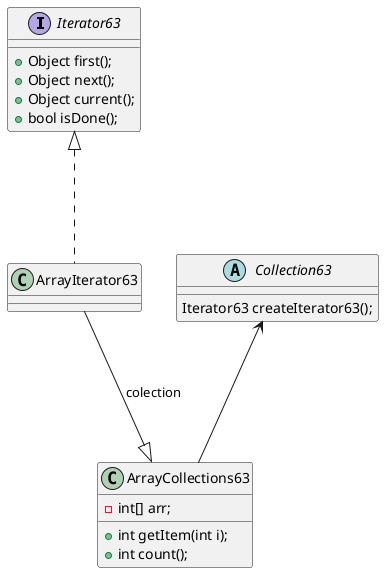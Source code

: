 @startuml
'https://plantuml.com/class-diagram

interface Iterator63 {
    +Object first();
    +Object next();
    +Object current();
    +bool isDone();
}

abstract Collection63 {
    Iterator63 createIterator63();
}

class ArrayIterator63 {
}

class ArrayCollections63 {
    -int[] arr;
    +int getItem(int i);
    +int count();
}

Iterator63 <|... ArrayIterator63
Collection63 <--- ArrayCollections63
ArrayIterator63 ---|> ArrayCollections63: colection



@enduml